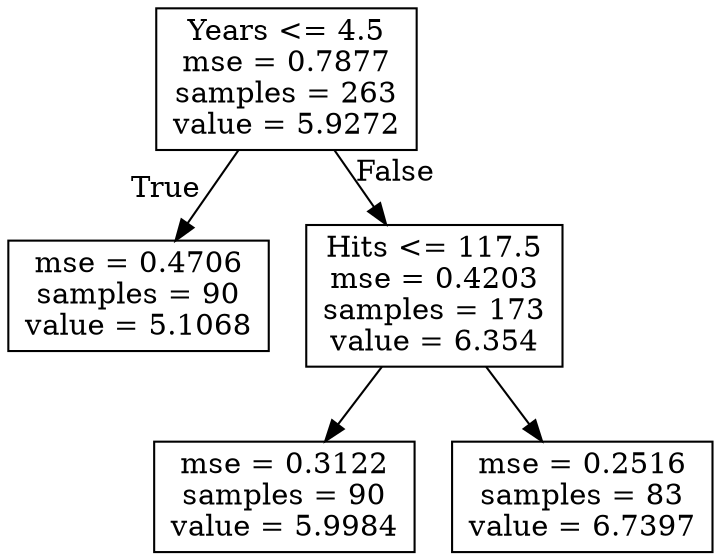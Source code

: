 digraph Tree {
node [shape=box] ;
0 [label="Years <= 4.5\nmse = 0.7877\nsamples = 263\nvalue = 5.9272"] ;
1 [label="mse = 0.4706\nsamples = 90\nvalue = 5.1068"] ;
0 -> 1 [labeldistance=2.5, labelangle=45, headlabel="True"] ;
2 [label="Hits <= 117.5\nmse = 0.4203\nsamples = 173\nvalue = 6.354"] ;
0 -> 2 [labeldistance=2.5, labelangle=-45, headlabel="False"] ;
3 [label="mse = 0.3122\nsamples = 90\nvalue = 5.9984"] ;
2 -> 3 ;
4 [label="mse = 0.2516\nsamples = 83\nvalue = 6.7397"] ;
2 -> 4 ;
}